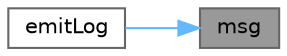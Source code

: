 digraph "msg"
{
 // INTERACTIVE_SVG=YES
 // LATEX_PDF_SIZE
  bgcolor="transparent";
  edge [fontname=Helvetica,fontsize=10,labelfontname=Helvetica,labelfontsize=10];
  node [fontname=Helvetica,fontsize=10,shape=box,height=0.2,width=0.4];
  rankdir="RL";
  Node1 [label="msg",height=0.2,width=0.4,color="gray40", fillcolor="grey60", style="filled", fontcolor="black",tooltip="return a std::string for the log file"];
  Node1 -> Node2 [dir="back",color="steelblue1",style="solid"];
  Node2 [label="emitLog",height=0.2,width=0.4,color="grey40", fillcolor="white", style="filled",URL="$classore_1_1data_1_1_event_message.html#a6f68a49e1dd1edc3f9e2e28181fbf8a1",tooltip="generate Boost log record to pass to corresponding sinks"];
}
